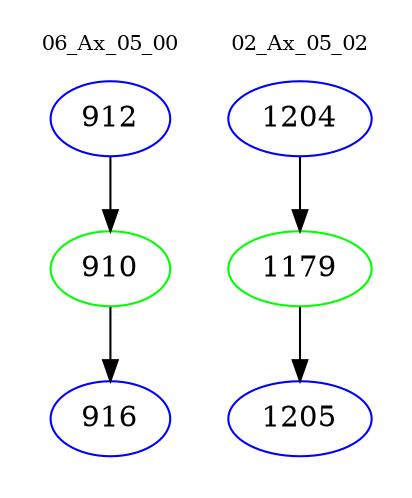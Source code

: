 digraph{
subgraph cluster_0 {
color = white
label = "06_Ax_05_00";
fontsize=10;
T0_912 [label="912", color="blue"]
T0_912 -> T0_910 [color="black"]
T0_910 [label="910", color="green"]
T0_910 -> T0_916 [color="black"]
T0_916 [label="916", color="blue"]
}
subgraph cluster_1 {
color = white
label = "02_Ax_05_02";
fontsize=10;
T1_1204 [label="1204", color="blue"]
T1_1204 -> T1_1179 [color="black"]
T1_1179 [label="1179", color="green"]
T1_1179 -> T1_1205 [color="black"]
T1_1205 [label="1205", color="blue"]
}
}
